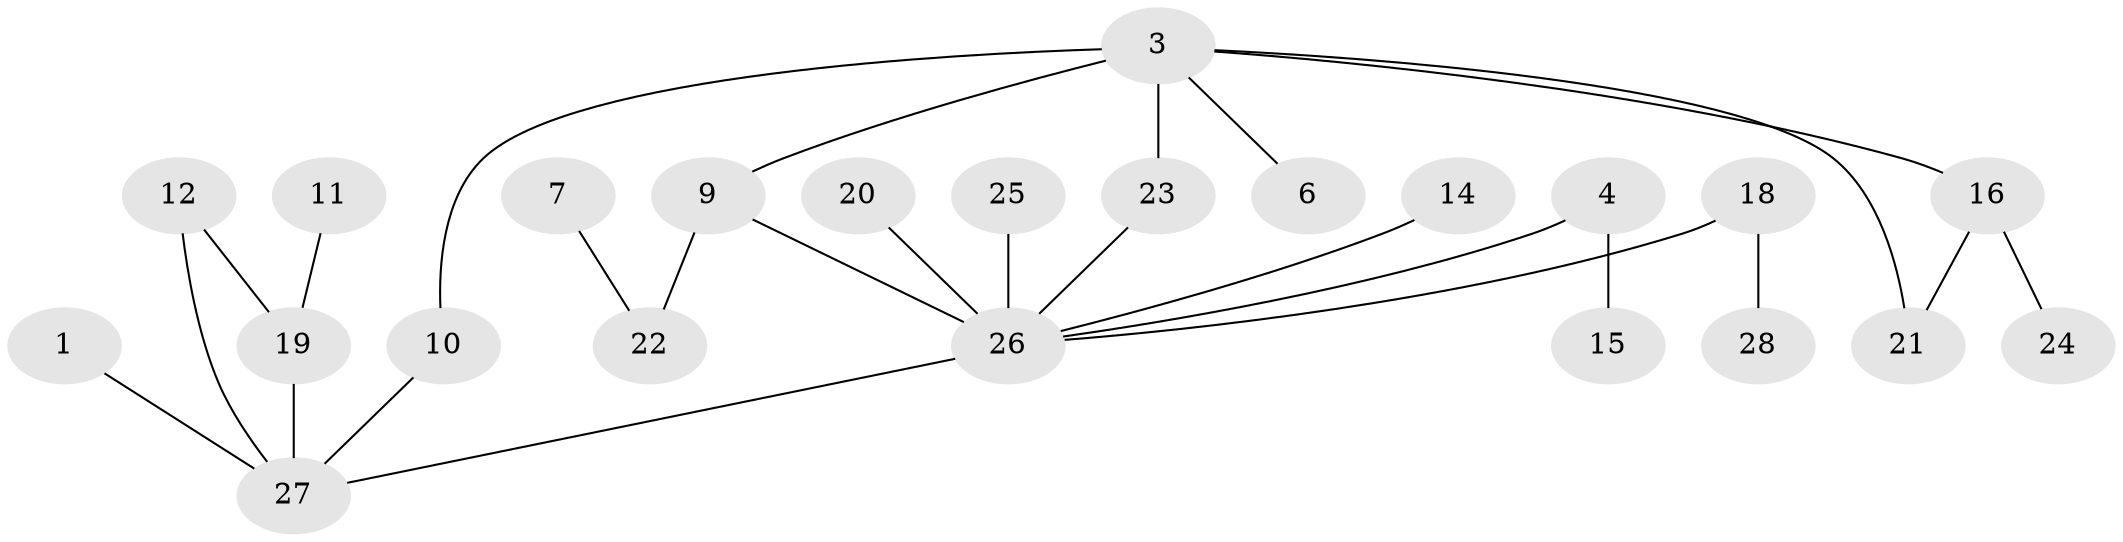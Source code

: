 // original degree distribution, {1: 0.2909090909090909, 4: 0.12727272727272726, 3: 0.23636363636363636, 2: 0.2545454545454545, 0: 0.07272727272727272, 5: 0.01818181818181818}
// Generated by graph-tools (version 1.1) at 2025/25/03/09/25 03:25:17]
// undirected, 23 vertices, 26 edges
graph export_dot {
graph [start="1"]
  node [color=gray90,style=filled];
  1;
  3;
  4;
  6;
  7;
  9;
  10;
  11;
  12;
  14;
  15;
  16;
  18;
  19;
  20;
  21;
  22;
  23;
  24;
  25;
  26;
  27;
  28;
  1 -- 27 [weight=1.0];
  3 -- 6 [weight=1.0];
  3 -- 9 [weight=1.0];
  3 -- 10 [weight=1.0];
  3 -- 16 [weight=1.0];
  3 -- 21 [weight=1.0];
  3 -- 23 [weight=2.0];
  4 -- 15 [weight=1.0];
  4 -- 26 [weight=1.0];
  7 -- 22 [weight=1.0];
  9 -- 22 [weight=1.0];
  9 -- 26 [weight=2.0];
  10 -- 27 [weight=1.0];
  11 -- 19 [weight=1.0];
  12 -- 19 [weight=1.0];
  12 -- 27 [weight=2.0];
  14 -- 26 [weight=1.0];
  16 -- 21 [weight=1.0];
  16 -- 24 [weight=1.0];
  18 -- 26 [weight=1.0];
  18 -- 28 [weight=1.0];
  19 -- 27 [weight=2.0];
  20 -- 26 [weight=1.0];
  23 -- 26 [weight=1.0];
  25 -- 26 [weight=2.0];
  26 -- 27 [weight=1.0];
}
